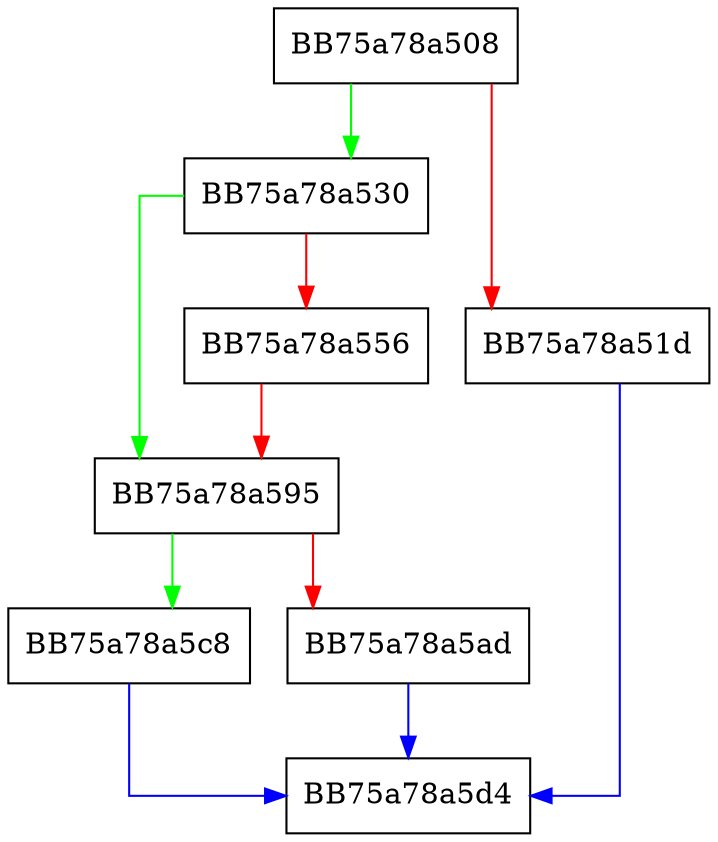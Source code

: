 digraph getUnionObject {
  node [shape="box"];
  graph [splines=ortho];
  BB75a78a508 -> BB75a78a530 [color="green"];
  BB75a78a508 -> BB75a78a51d [color="red"];
  BB75a78a51d -> BB75a78a5d4 [color="blue"];
  BB75a78a530 -> BB75a78a595 [color="green"];
  BB75a78a530 -> BB75a78a556 [color="red"];
  BB75a78a556 -> BB75a78a595 [color="red"];
  BB75a78a595 -> BB75a78a5c8 [color="green"];
  BB75a78a595 -> BB75a78a5ad [color="red"];
  BB75a78a5ad -> BB75a78a5d4 [color="blue"];
  BB75a78a5c8 -> BB75a78a5d4 [color="blue"];
}